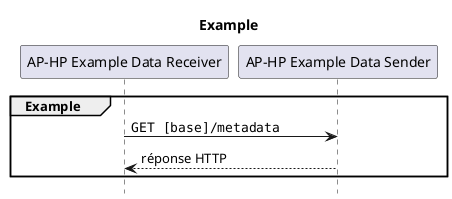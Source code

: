 @startuml
skinparam defaultFontName Arial

title Example
hide footbox
participant "AP-HP Example Data Receiver" as Receiver
participant "AP-HP Example Data Sender" as Sender

group Example
    "Receiver" -> "Sender" : ""GET [base]/metadata""
    "Sender" --> "Receiver" : réponse HTTP
end

@enduml
